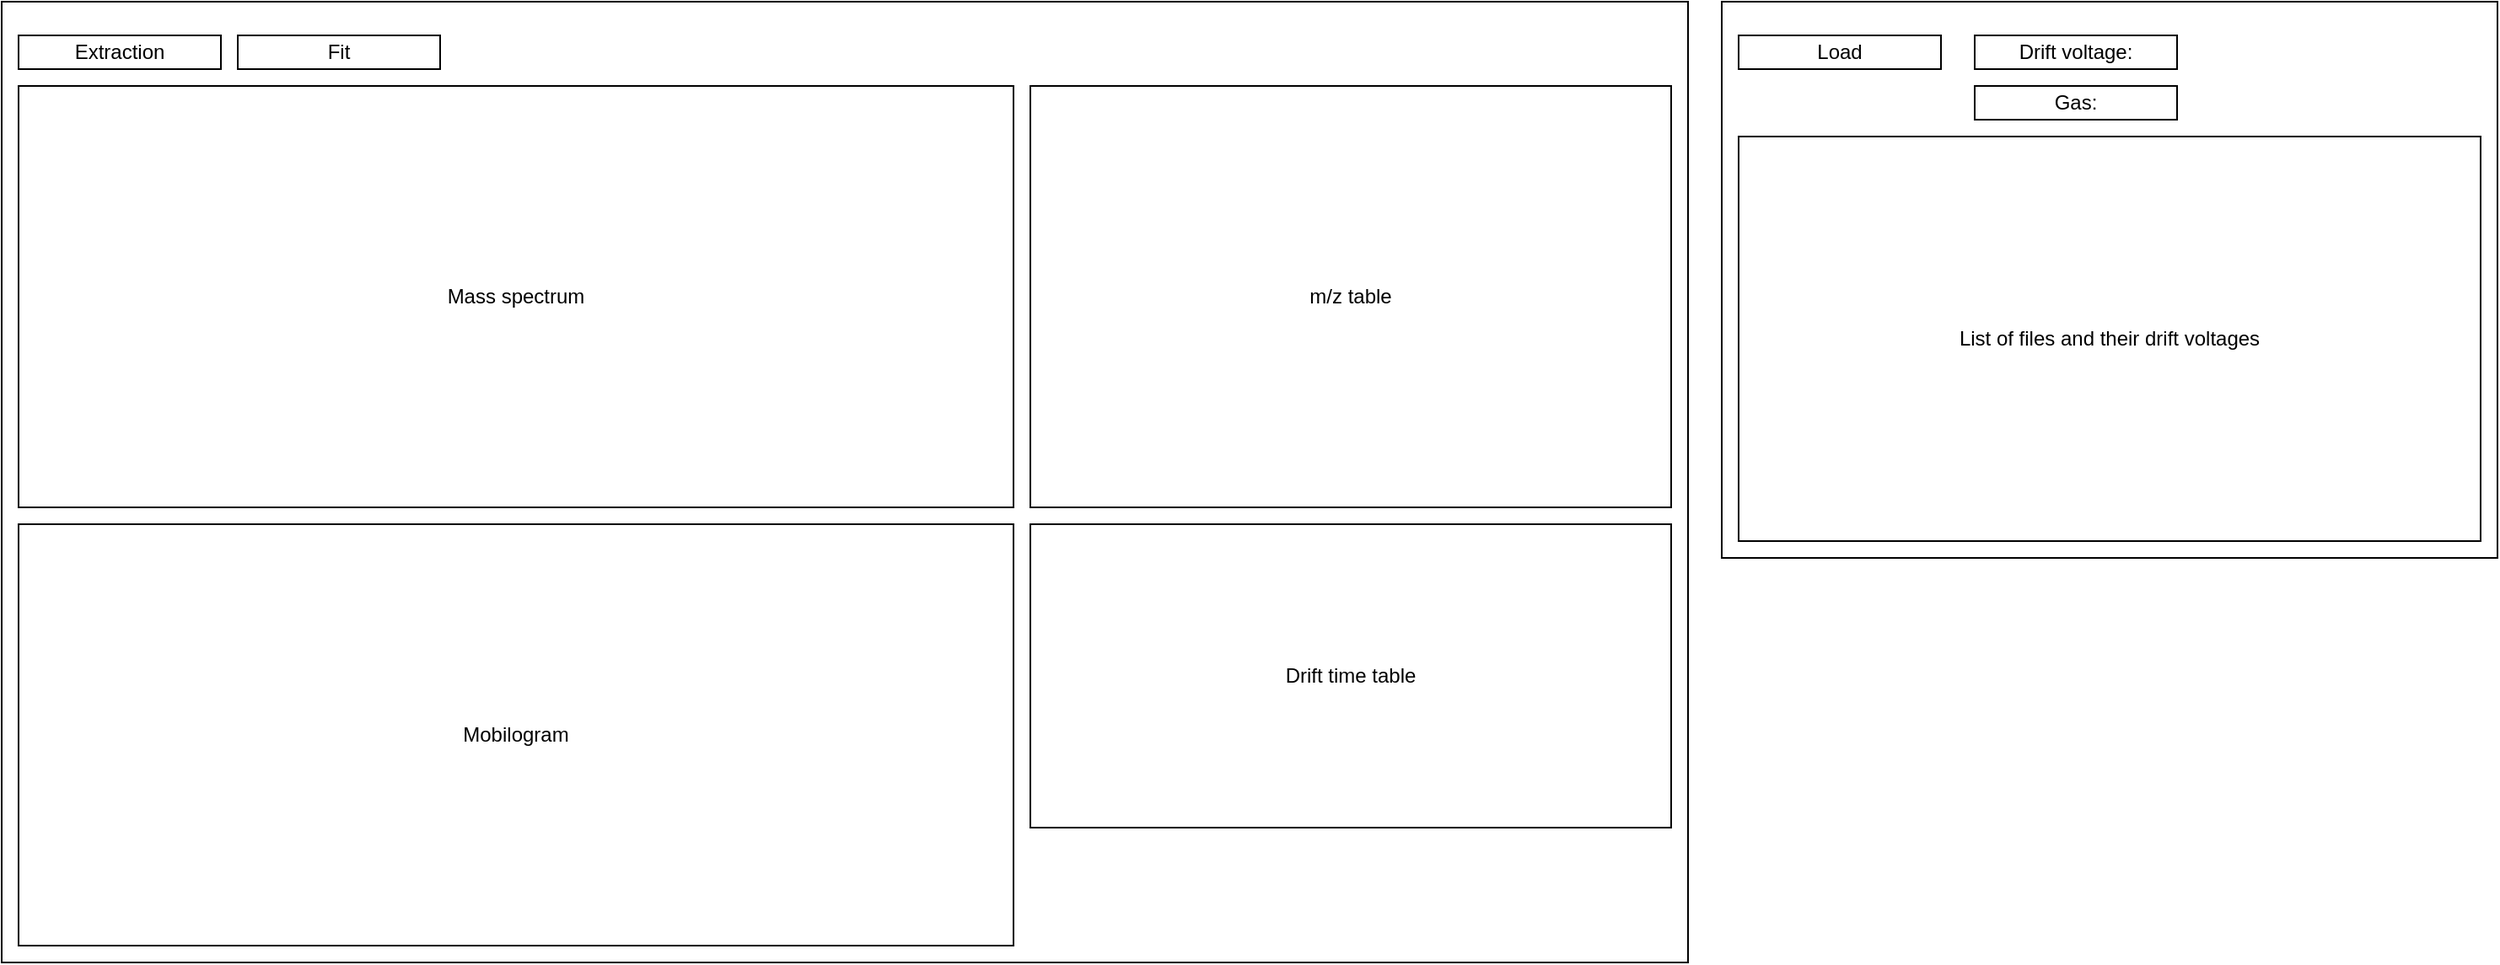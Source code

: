 <mxfile version="13.6.2" type="device"><diagram id="icSi4zUAXomWGi4dbLol" name="Page-1"><mxGraphModel dx="3401" dy="2640" grid="1" gridSize="10" guides="1" tooltips="1" connect="1" arrows="1" fold="1" page="1" pageScale="1" pageWidth="827" pageHeight="1169" math="0" shadow="0"><root><mxCell id="0"/><mxCell id="1" parent="0"/><mxCell id="yznd7weuqhJnt-DyMfb3-10" value="" style="rounded=0;whiteSpace=wrap;html=1;" vertex="1" parent="1"><mxGeometry x="980" y="-130" width="460" height="330" as="geometry"/></mxCell><mxCell id="yznd7weuqhJnt-DyMfb3-2" value="" style="rounded=0;whiteSpace=wrap;html=1;" vertex="1" parent="1"><mxGeometry x="-40" y="-130" width="1000" height="570" as="geometry"/></mxCell><mxCell id="yznd7weuqhJnt-DyMfb3-3" value="Mass spectrum" style="rounded=0;whiteSpace=wrap;html=1;" vertex="1" parent="1"><mxGeometry x="-30" y="-80" width="590" height="250" as="geometry"/></mxCell><mxCell id="yznd7weuqhJnt-DyMfb3-4" value="Mobilogram" style="rounded=0;whiteSpace=wrap;html=1;" vertex="1" parent="1"><mxGeometry x="-30" y="180" width="590" height="250" as="geometry"/></mxCell><mxCell id="yznd7weuqhJnt-DyMfb3-5" value="Extraction" style="rounded=0;whiteSpace=wrap;html=1;" vertex="1" parent="1"><mxGeometry x="-30" y="-110" width="120" height="20" as="geometry"/></mxCell><mxCell id="yznd7weuqhJnt-DyMfb3-6" value="Fit" style="rounded=0;whiteSpace=wrap;html=1;" vertex="1" parent="1"><mxGeometry x="100" y="-110" width="120" height="20" as="geometry"/></mxCell><mxCell id="yznd7weuqhJnt-DyMfb3-7" value="List of files and their drift voltages" style="rounded=0;whiteSpace=wrap;html=1;" vertex="1" parent="1"><mxGeometry x="990" y="-50" width="440" height="240" as="geometry"/></mxCell><mxCell id="yznd7weuqhJnt-DyMfb3-8" value="m/z table" style="rounded=0;whiteSpace=wrap;html=1;" vertex="1" parent="1"><mxGeometry x="570" y="-80" width="380" height="250" as="geometry"/></mxCell><mxCell id="yznd7weuqhJnt-DyMfb3-9" value="Drift time table" style="rounded=0;whiteSpace=wrap;html=1;" vertex="1" parent="1"><mxGeometry x="570" y="180" width="380" height="180" as="geometry"/></mxCell><mxCell id="yznd7weuqhJnt-DyMfb3-11" value="Load" style="rounded=0;whiteSpace=wrap;html=1;" vertex="1" parent="1"><mxGeometry x="990" y="-110" width="120" height="20" as="geometry"/></mxCell><mxCell id="yznd7weuqhJnt-DyMfb3-12" value="Drift voltage:" style="rounded=0;whiteSpace=wrap;html=1;" vertex="1" parent="1"><mxGeometry x="1130" y="-110" width="120" height="20" as="geometry"/></mxCell><mxCell id="yznd7weuqhJnt-DyMfb3-13" value="Gas:" style="rounded=0;whiteSpace=wrap;html=1;" vertex="1" parent="1"><mxGeometry x="1130" y="-80" width="120" height="20" as="geometry"/></mxCell></root></mxGraphModel></diagram></mxfile>